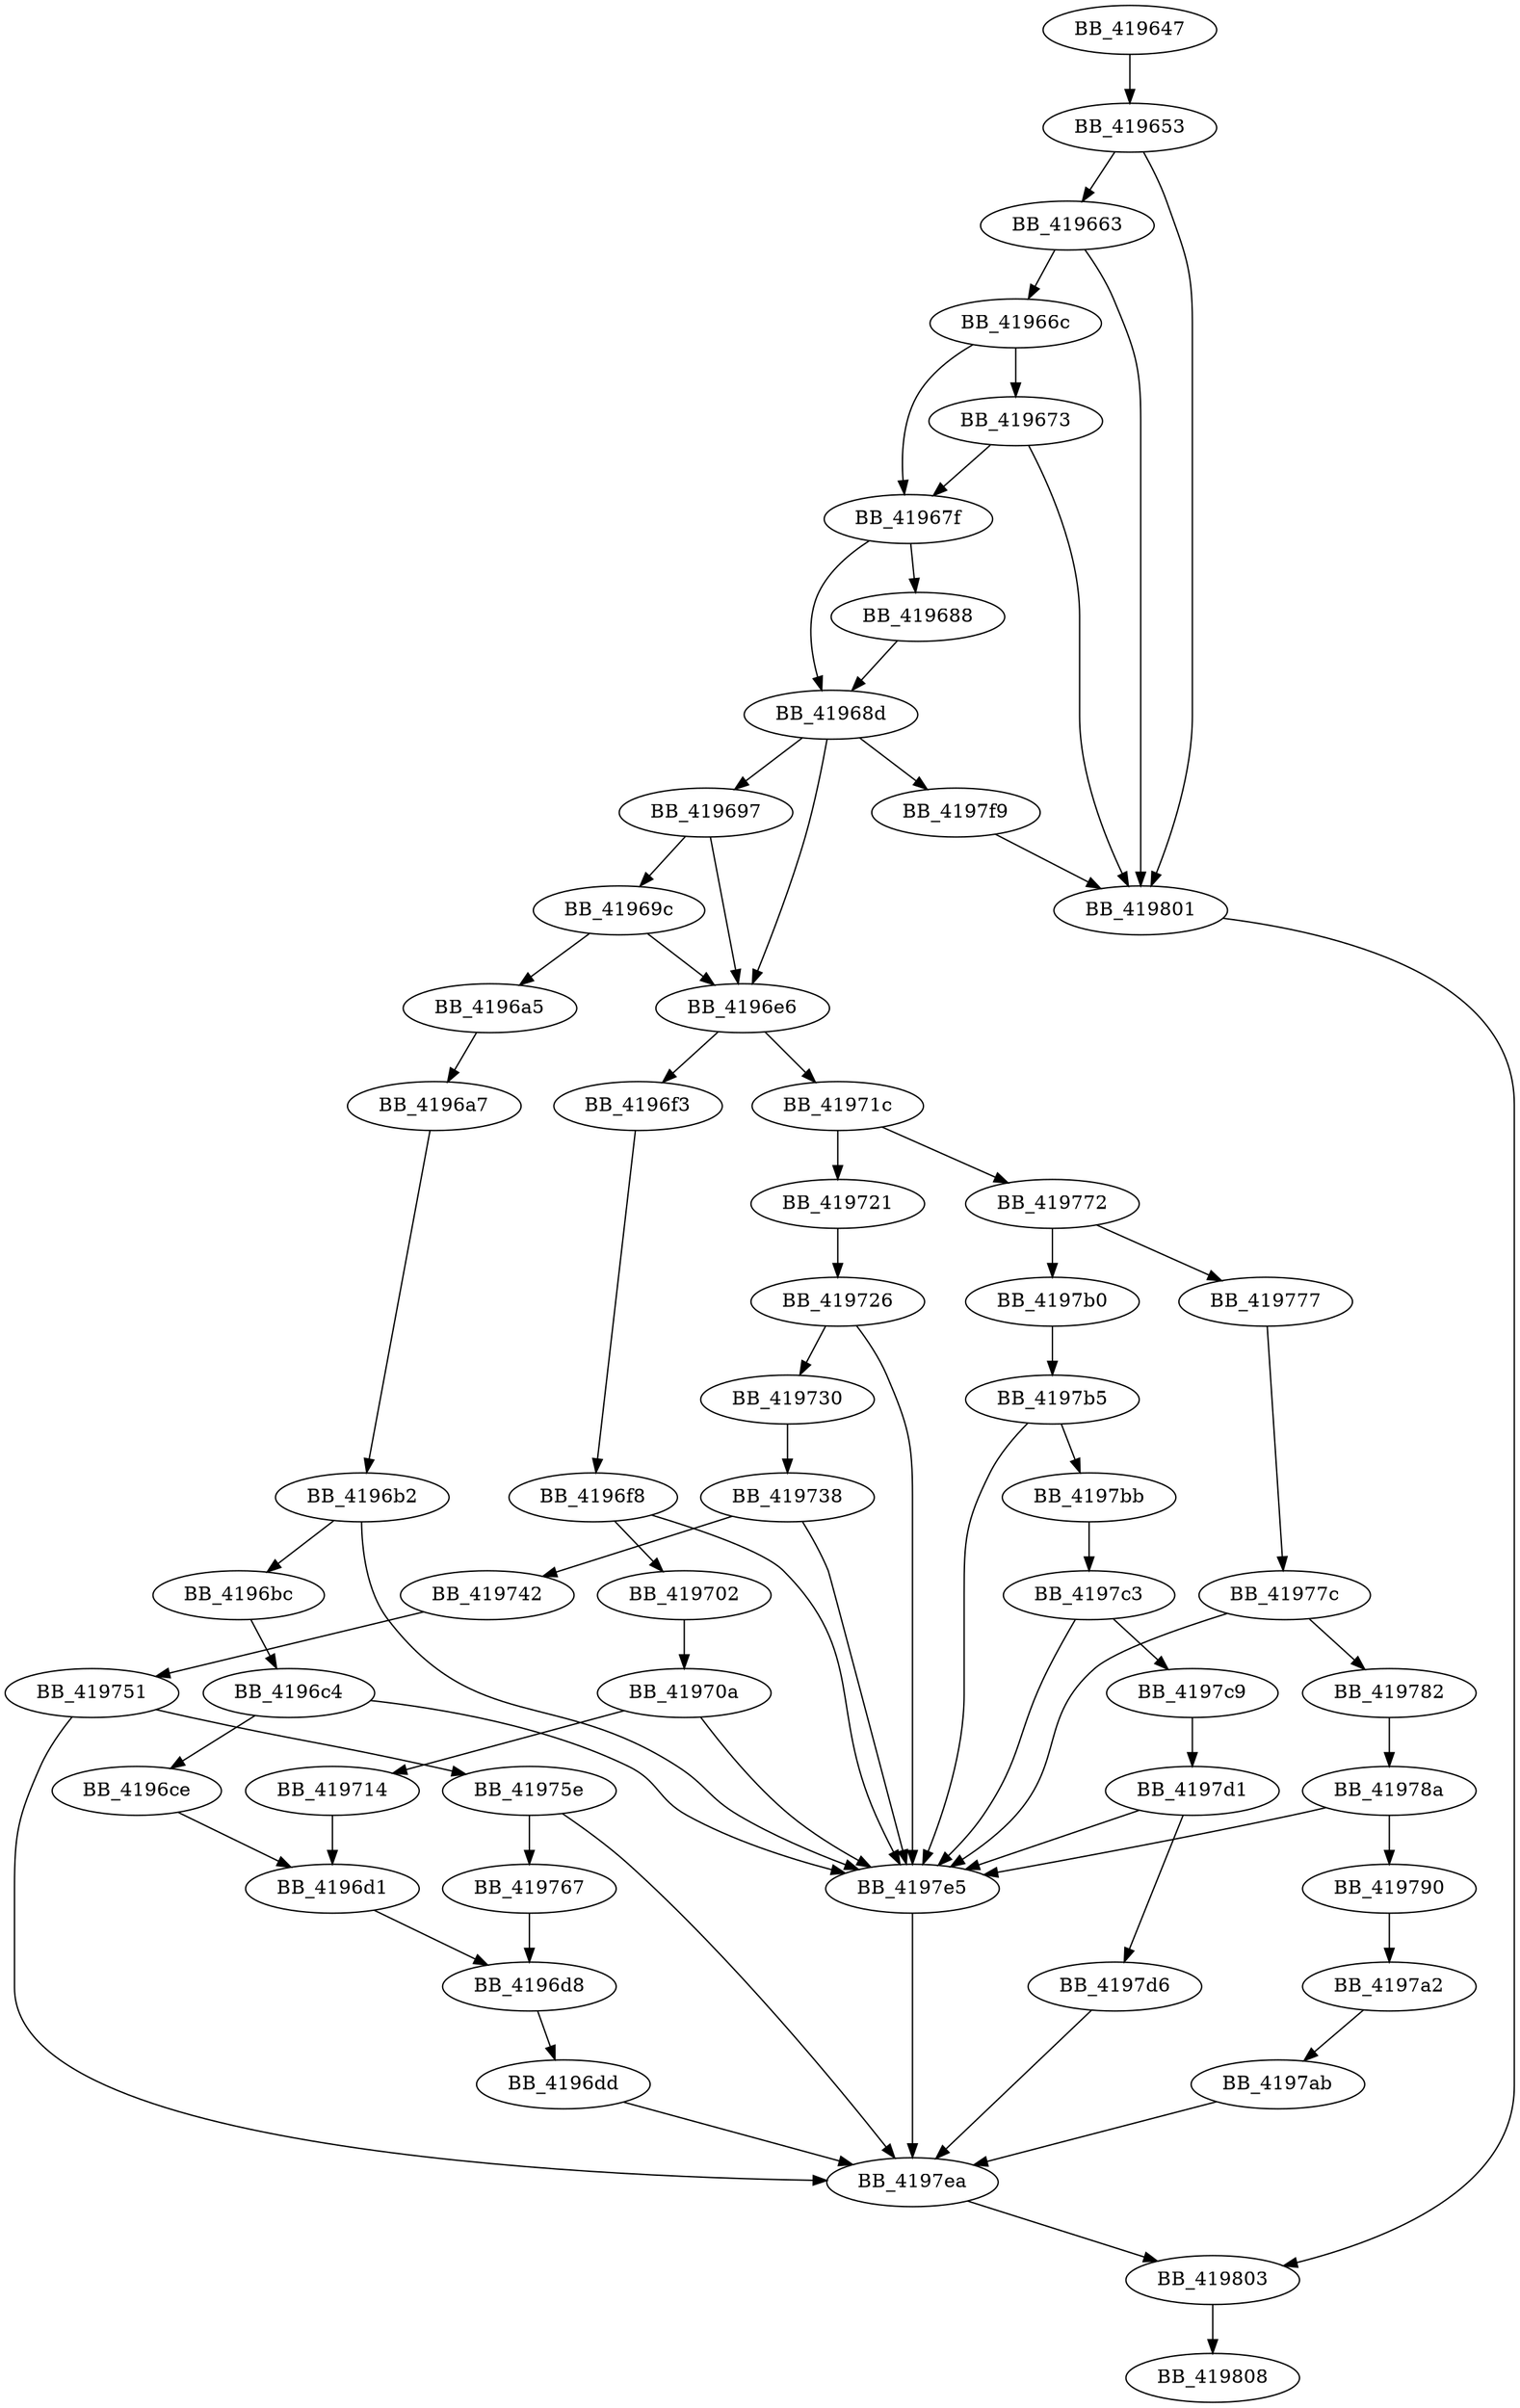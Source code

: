 DiGraph ___BuildCatchObjectHelper{
BB_419647->BB_419653
BB_419653->BB_419663
BB_419653->BB_419801
BB_419663->BB_41966c
BB_419663->BB_419801
BB_41966c->BB_419673
BB_41966c->BB_41967f
BB_419673->BB_41967f
BB_419673->BB_419801
BB_41967f->BB_419688
BB_41967f->BB_41968d
BB_419688->BB_41968d
BB_41968d->BB_419697
BB_41968d->BB_4196e6
BB_41968d->BB_4197f9
BB_419697->BB_41969c
BB_419697->BB_4196e6
BB_41969c->BB_4196a5
BB_41969c->BB_4196e6
BB_4196a5->BB_4196a7
BB_4196a7->BB_4196b2
BB_4196b2->BB_4196bc
BB_4196b2->BB_4197e5
BB_4196bc->BB_4196c4
BB_4196c4->BB_4196ce
BB_4196c4->BB_4197e5
BB_4196ce->BB_4196d1
BB_4196d1->BB_4196d8
BB_4196d8->BB_4196dd
BB_4196dd->BB_4197ea
BB_4196e6->BB_4196f3
BB_4196e6->BB_41971c
BB_4196f3->BB_4196f8
BB_4196f8->BB_419702
BB_4196f8->BB_4197e5
BB_419702->BB_41970a
BB_41970a->BB_419714
BB_41970a->BB_4197e5
BB_419714->BB_4196d1
BB_41971c->BB_419721
BB_41971c->BB_419772
BB_419721->BB_419726
BB_419726->BB_419730
BB_419726->BB_4197e5
BB_419730->BB_419738
BB_419738->BB_419742
BB_419738->BB_4197e5
BB_419742->BB_419751
BB_419751->BB_41975e
BB_419751->BB_4197ea
BB_41975e->BB_419767
BB_41975e->BB_4197ea
BB_419767->BB_4196d8
BB_419772->BB_419777
BB_419772->BB_4197b0
BB_419777->BB_41977c
BB_41977c->BB_419782
BB_41977c->BB_4197e5
BB_419782->BB_41978a
BB_41978a->BB_419790
BB_41978a->BB_4197e5
BB_419790->BB_4197a2
BB_4197a2->BB_4197ab
BB_4197ab->BB_4197ea
BB_4197b0->BB_4197b5
BB_4197b5->BB_4197bb
BB_4197b5->BB_4197e5
BB_4197bb->BB_4197c3
BB_4197c3->BB_4197c9
BB_4197c3->BB_4197e5
BB_4197c9->BB_4197d1
BB_4197d1->BB_4197d6
BB_4197d1->BB_4197e5
BB_4197d6->BB_4197ea
BB_4197e5->BB_4197ea
BB_4197ea->BB_419803
BB_4197f9->BB_419801
BB_419801->BB_419803
BB_419803->BB_419808
}

